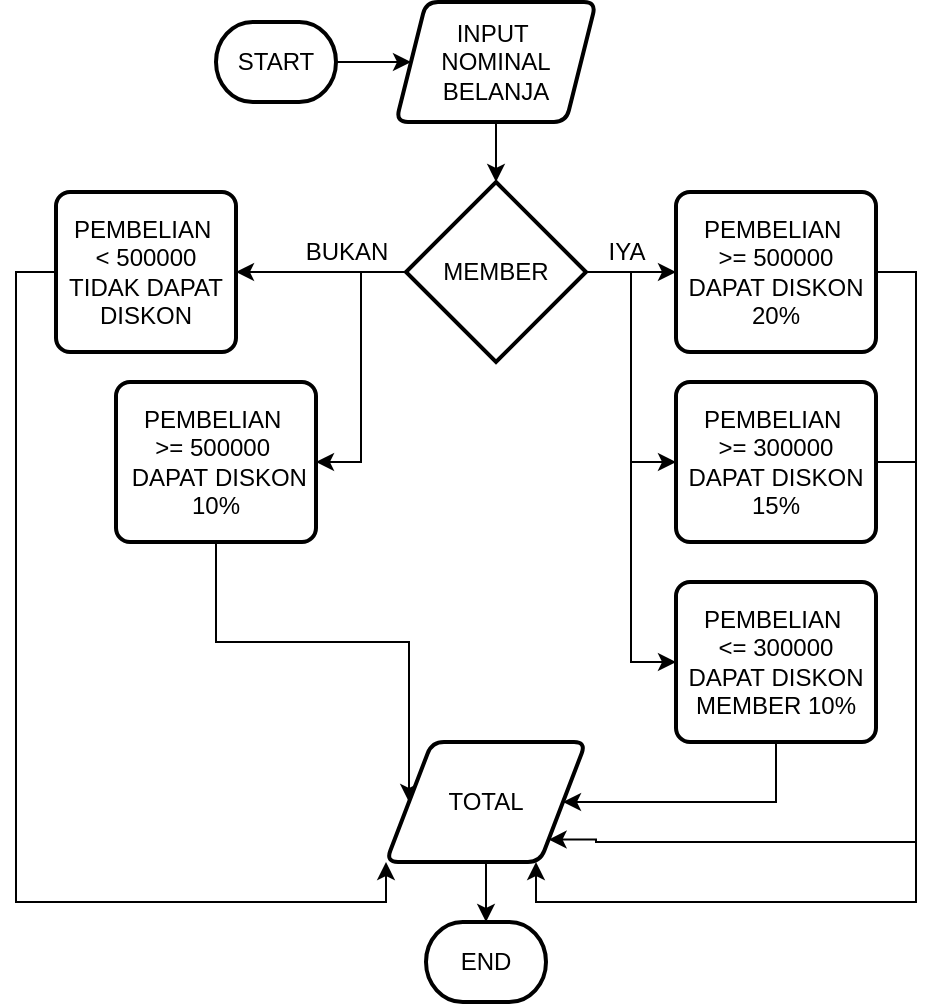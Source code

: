 <mxfile version="24.6.1" type="device">
  <diagram id="C5RBs43oDa-KdzZeNtuy" name="Page-1">
    <mxGraphModel dx="794" dy="511" grid="1" gridSize="10" guides="1" tooltips="1" connect="1" arrows="1" fold="1" page="1" pageScale="1" pageWidth="827" pageHeight="1169" math="0" shadow="0">
      <root>
        <mxCell id="WIyWlLk6GJQsqaUBKTNV-0" />
        <mxCell id="WIyWlLk6GJQsqaUBKTNV-1" parent="WIyWlLk6GJQsqaUBKTNV-0" />
        <mxCell id="TgimvY6QoQQvBlHmrJj4-35" style="edgeStyle=orthogonalEdgeStyle;rounded=0;orthogonalLoop=1;jettySize=auto;html=1;exitX=1;exitY=0.5;exitDx=0;exitDy=0;exitPerimeter=0;entryX=0;entryY=0.5;entryDx=0;entryDy=0;" edge="1" parent="WIyWlLk6GJQsqaUBKTNV-1" source="TgimvY6QoQQvBlHmrJj4-1" target="TgimvY6QoQQvBlHmrJj4-3">
          <mxGeometry relative="1" as="geometry" />
        </mxCell>
        <mxCell id="TgimvY6QoQQvBlHmrJj4-1" value="START" style="strokeWidth=2;html=1;shape=mxgraph.flowchart.terminator;whiteSpace=wrap;" vertex="1" parent="WIyWlLk6GJQsqaUBKTNV-1">
          <mxGeometry x="160" y="50" width="60" height="40" as="geometry" />
        </mxCell>
        <mxCell id="TgimvY6QoQQvBlHmrJj4-3" value="INPUT&amp;nbsp;&lt;div&gt;NOMINAL&lt;/div&gt;&lt;div&gt;BELANJA&lt;/div&gt;" style="shape=parallelogram;html=1;strokeWidth=2;perimeter=parallelogramPerimeter;whiteSpace=wrap;rounded=1;arcSize=12;size=0.15;" vertex="1" parent="WIyWlLk6GJQsqaUBKTNV-1">
          <mxGeometry x="250" y="40" width="100" height="60" as="geometry" />
        </mxCell>
        <mxCell id="TgimvY6QoQQvBlHmrJj4-17" style="edgeStyle=orthogonalEdgeStyle;rounded=0;orthogonalLoop=1;jettySize=auto;html=1;exitX=0;exitY=0.5;exitDx=0;exitDy=0;exitPerimeter=0;entryX=1;entryY=0.5;entryDx=0;entryDy=0;" edge="1" parent="WIyWlLk6GJQsqaUBKTNV-1" source="TgimvY6QoQQvBlHmrJj4-4" target="TgimvY6QoQQvBlHmrJj4-16">
          <mxGeometry relative="1" as="geometry" />
        </mxCell>
        <mxCell id="TgimvY6QoQQvBlHmrJj4-19" style="edgeStyle=orthogonalEdgeStyle;rounded=0;orthogonalLoop=1;jettySize=auto;html=1;exitX=1;exitY=0.5;exitDx=0;exitDy=0;exitPerimeter=0;entryX=0;entryY=0.5;entryDx=0;entryDy=0;" edge="1" parent="WIyWlLk6GJQsqaUBKTNV-1" source="TgimvY6QoQQvBlHmrJj4-4" target="TgimvY6QoQQvBlHmrJj4-18">
          <mxGeometry relative="1" as="geometry" />
        </mxCell>
        <mxCell id="TgimvY6QoQQvBlHmrJj4-23" style="edgeStyle=orthogonalEdgeStyle;rounded=0;orthogonalLoop=1;jettySize=auto;html=1;exitX=1;exitY=0.5;exitDx=0;exitDy=0;exitPerimeter=0;entryX=0;entryY=0.5;entryDx=0;entryDy=0;" edge="1" parent="WIyWlLk6GJQsqaUBKTNV-1" source="TgimvY6QoQQvBlHmrJj4-4" target="TgimvY6QoQQvBlHmrJj4-21">
          <mxGeometry relative="1" as="geometry" />
        </mxCell>
        <mxCell id="TgimvY6QoQQvBlHmrJj4-24" style="edgeStyle=orthogonalEdgeStyle;rounded=0;orthogonalLoop=1;jettySize=auto;html=1;exitX=1;exitY=0.5;exitDx=0;exitDy=0;exitPerimeter=0;entryX=0;entryY=0.5;entryDx=0;entryDy=0;" edge="1" parent="WIyWlLk6GJQsqaUBKTNV-1" source="TgimvY6QoQQvBlHmrJj4-4" target="TgimvY6QoQQvBlHmrJj4-22">
          <mxGeometry relative="1" as="geometry" />
        </mxCell>
        <mxCell id="TgimvY6QoQQvBlHmrJj4-4" value="MEMBER" style="strokeWidth=2;html=1;shape=mxgraph.flowchart.decision;whiteSpace=wrap;" vertex="1" parent="WIyWlLk6GJQsqaUBKTNV-1">
          <mxGeometry x="255" y="130" width="90" height="90" as="geometry" />
        </mxCell>
        <mxCell id="TgimvY6QoQQvBlHmrJj4-7" style="edgeStyle=orthogonalEdgeStyle;rounded=0;orthogonalLoop=1;jettySize=auto;html=1;exitX=0.5;exitY=1;exitDx=0;exitDy=0;entryX=0.5;entryY=0;entryDx=0;entryDy=0;entryPerimeter=0;" edge="1" parent="WIyWlLk6GJQsqaUBKTNV-1" source="TgimvY6QoQQvBlHmrJj4-3" target="TgimvY6QoQQvBlHmrJj4-4">
          <mxGeometry relative="1" as="geometry" />
        </mxCell>
        <mxCell id="TgimvY6QoQQvBlHmrJj4-26" style="edgeStyle=orthogonalEdgeStyle;rounded=0;orthogonalLoop=1;jettySize=auto;html=1;exitX=0;exitY=0.5;exitDx=0;exitDy=0;entryX=0;entryY=1;entryDx=0;entryDy=0;" edge="1" parent="WIyWlLk6GJQsqaUBKTNV-1" source="TgimvY6QoQQvBlHmrJj4-10" target="TgimvY6QoQQvBlHmrJj4-25">
          <mxGeometry relative="1" as="geometry" />
        </mxCell>
        <mxCell id="TgimvY6QoQQvBlHmrJj4-10" value="PEMBELIAN&amp;nbsp;&lt;div&gt;&amp;lt; 500000&lt;/div&gt;&lt;div&gt;TIDAK DAPAT&lt;/div&gt;&lt;div&gt;DISKON&lt;/div&gt;" style="rounded=1;whiteSpace=wrap;html=1;absoluteArcSize=1;arcSize=14;strokeWidth=2;" vertex="1" parent="WIyWlLk6GJQsqaUBKTNV-1">
          <mxGeometry x="80" y="135" width="90" height="80" as="geometry" />
        </mxCell>
        <mxCell id="TgimvY6QoQQvBlHmrJj4-12" style="edgeStyle=orthogonalEdgeStyle;rounded=0;orthogonalLoop=1;jettySize=auto;html=1;exitX=0;exitY=0.5;exitDx=0;exitDy=0;exitPerimeter=0;entryX=1;entryY=0.5;entryDx=0;entryDy=0;" edge="1" parent="WIyWlLk6GJQsqaUBKTNV-1" source="TgimvY6QoQQvBlHmrJj4-4" target="TgimvY6QoQQvBlHmrJj4-10">
          <mxGeometry relative="1" as="geometry" />
        </mxCell>
        <mxCell id="TgimvY6QoQQvBlHmrJj4-15" value="BUKAN" style="text;html=1;align=center;verticalAlign=middle;resizable=0;points=[];autosize=1;strokeColor=none;fillColor=none;" vertex="1" parent="WIyWlLk6GJQsqaUBKTNV-1">
          <mxGeometry x="195" y="150" width="60" height="30" as="geometry" />
        </mxCell>
        <mxCell id="TgimvY6QoQQvBlHmrJj4-27" style="edgeStyle=orthogonalEdgeStyle;rounded=0;orthogonalLoop=1;jettySize=auto;html=1;exitX=0.5;exitY=1;exitDx=0;exitDy=0;entryX=0;entryY=0.5;entryDx=0;entryDy=0;" edge="1" parent="WIyWlLk6GJQsqaUBKTNV-1" source="TgimvY6QoQQvBlHmrJj4-16" target="TgimvY6QoQQvBlHmrJj4-25">
          <mxGeometry relative="1" as="geometry" />
        </mxCell>
        <mxCell id="TgimvY6QoQQvBlHmrJj4-16" value="PEMBELIAN&amp;nbsp;&lt;div&gt;&amp;gt;= 500000&amp;nbsp; &amp;nbsp;&lt;span style=&quot;background-color: initial;&quot;&gt;DAPAT&amp;nbsp;&lt;/span&gt;&lt;span style=&quot;background-color: initial;&quot;&gt;DISKON&lt;/span&gt;&lt;/div&gt;&lt;div&gt;&lt;span style=&quot;background-color: initial;&quot;&gt;10%&lt;/span&gt;&lt;/div&gt;" style="rounded=1;whiteSpace=wrap;html=1;absoluteArcSize=1;arcSize=14;strokeWidth=2;" vertex="1" parent="WIyWlLk6GJQsqaUBKTNV-1">
          <mxGeometry x="110" y="230" width="100" height="80" as="geometry" />
        </mxCell>
        <mxCell id="TgimvY6QoQQvBlHmrJj4-18" value="PEMBELIAN&amp;nbsp;&lt;div&gt;&amp;gt;= 500000&lt;/div&gt;&lt;div&gt;DAPAT&amp;nbsp;&lt;span style=&quot;background-color: initial;&quot;&gt;DISKON&lt;/span&gt;&lt;/div&gt;&lt;div&gt;&lt;span style=&quot;background-color: initial;&quot;&gt;20%&lt;/span&gt;&lt;/div&gt;" style="rounded=1;whiteSpace=wrap;html=1;absoluteArcSize=1;arcSize=14;strokeWidth=2;" vertex="1" parent="WIyWlLk6GJQsqaUBKTNV-1">
          <mxGeometry x="390" y="135" width="100" height="80" as="geometry" />
        </mxCell>
        <mxCell id="TgimvY6QoQQvBlHmrJj4-20" value="IYA" style="text;html=1;align=center;verticalAlign=middle;resizable=0;points=[];autosize=1;strokeColor=none;fillColor=none;" vertex="1" parent="WIyWlLk6GJQsqaUBKTNV-1">
          <mxGeometry x="345" y="150" width="40" height="30" as="geometry" />
        </mxCell>
        <mxCell id="TgimvY6QoQQvBlHmrJj4-29" style="edgeStyle=orthogonalEdgeStyle;rounded=0;orthogonalLoop=1;jettySize=auto;html=1;exitX=1;exitY=0.5;exitDx=0;exitDy=0;entryX=0.75;entryY=1;entryDx=0;entryDy=0;" edge="1" parent="WIyWlLk6GJQsqaUBKTNV-1" source="TgimvY6QoQQvBlHmrJj4-21" target="TgimvY6QoQQvBlHmrJj4-25">
          <mxGeometry relative="1" as="geometry" />
        </mxCell>
        <mxCell id="TgimvY6QoQQvBlHmrJj4-21" value="PEMBELIAN&amp;nbsp;&lt;div&gt;&amp;gt;= 300000&lt;/div&gt;&lt;div&gt;DAPAT&amp;nbsp;&lt;span style=&quot;background-color: initial;&quot;&gt;DISKON&lt;/span&gt;&lt;/div&gt;&lt;div&gt;&lt;span style=&quot;background-color: initial;&quot;&gt;15%&lt;/span&gt;&lt;/div&gt;" style="rounded=1;whiteSpace=wrap;html=1;absoluteArcSize=1;arcSize=14;strokeWidth=2;" vertex="1" parent="WIyWlLk6GJQsqaUBKTNV-1">
          <mxGeometry x="390" y="230" width="100" height="80" as="geometry" />
        </mxCell>
        <mxCell id="TgimvY6QoQQvBlHmrJj4-30" style="edgeStyle=orthogonalEdgeStyle;rounded=0;orthogonalLoop=1;jettySize=auto;html=1;exitX=0.5;exitY=1;exitDx=0;exitDy=0;entryX=1;entryY=0.5;entryDx=0;entryDy=0;" edge="1" parent="WIyWlLk6GJQsqaUBKTNV-1" source="TgimvY6QoQQvBlHmrJj4-22" target="TgimvY6QoQQvBlHmrJj4-25">
          <mxGeometry relative="1" as="geometry" />
        </mxCell>
        <mxCell id="TgimvY6QoQQvBlHmrJj4-22" value="PEMBELIAN&amp;nbsp;&lt;div&gt;&amp;lt;= 300000&lt;/div&gt;&lt;div&gt;DAPAT&amp;nbsp;&lt;span style=&quot;background-color: initial;&quot;&gt;DISKON&lt;/span&gt;&lt;/div&gt;&lt;div&gt;MEMBER 10%&lt;/div&gt;" style="rounded=1;whiteSpace=wrap;html=1;absoluteArcSize=1;arcSize=14;strokeWidth=2;" vertex="1" parent="WIyWlLk6GJQsqaUBKTNV-1">
          <mxGeometry x="390" y="330" width="100" height="80" as="geometry" />
        </mxCell>
        <mxCell id="TgimvY6QoQQvBlHmrJj4-25" value="TOTAL" style="shape=parallelogram;html=1;strokeWidth=2;perimeter=parallelogramPerimeter;whiteSpace=wrap;rounded=1;arcSize=12;size=0.23;" vertex="1" parent="WIyWlLk6GJQsqaUBKTNV-1">
          <mxGeometry x="245" y="410" width="100" height="60" as="geometry" />
        </mxCell>
        <mxCell id="TgimvY6QoQQvBlHmrJj4-32" style="edgeStyle=orthogonalEdgeStyle;rounded=0;orthogonalLoop=1;jettySize=auto;html=1;exitX=1;exitY=0.5;exitDx=0;exitDy=0;entryX=1;entryY=1;entryDx=0;entryDy=0;" edge="1" parent="WIyWlLk6GJQsqaUBKTNV-1" source="TgimvY6QoQQvBlHmrJj4-18" target="TgimvY6QoQQvBlHmrJj4-25">
          <mxGeometry relative="1" as="geometry">
            <Array as="points">
              <mxPoint x="510" y="175" />
              <mxPoint x="510" y="460" />
              <mxPoint x="350" y="460" />
              <mxPoint x="350" y="459" />
            </Array>
          </mxGeometry>
        </mxCell>
        <mxCell id="TgimvY6QoQQvBlHmrJj4-33" value="END" style="strokeWidth=2;html=1;shape=mxgraph.flowchart.terminator;whiteSpace=wrap;" vertex="1" parent="WIyWlLk6GJQsqaUBKTNV-1">
          <mxGeometry x="265" y="500" width="60" height="40" as="geometry" />
        </mxCell>
        <mxCell id="TgimvY6QoQQvBlHmrJj4-34" style="edgeStyle=orthogonalEdgeStyle;rounded=0;orthogonalLoop=1;jettySize=auto;html=1;exitX=0.5;exitY=1;exitDx=0;exitDy=0;entryX=0.5;entryY=0;entryDx=0;entryDy=0;entryPerimeter=0;" edge="1" parent="WIyWlLk6GJQsqaUBKTNV-1" source="TgimvY6QoQQvBlHmrJj4-25" target="TgimvY6QoQQvBlHmrJj4-33">
          <mxGeometry relative="1" as="geometry" />
        </mxCell>
      </root>
    </mxGraphModel>
  </diagram>
</mxfile>
